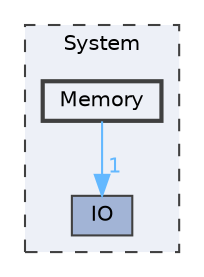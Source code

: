 digraph "Memory"
{
 // LATEX_PDF_SIZE
  bgcolor="transparent";
  edge [fontname=Helvetica,fontsize=10,labelfontname=Helvetica,labelfontsize=10];
  node [fontname=Helvetica,fontsize=10,shape=box,height=0.2,width=0.4];
  compound=true
  subgraph clusterdir_9af51e3826d4f9e80d9103b2de543e84 {
    graph [ bgcolor="#edf0f7", pencolor="grey25", label="System", fontname=Helvetica,fontsize=10 style="filled,dashed", URL="dir_9af51e3826d4f9e80d9103b2de543e84.html",tooltip=""]
  dir_6585f33a0ea7f281ba0139d26289315f [label="IO", fillcolor="#a2b4d6", color="grey25", style="filled", URL="dir_6585f33a0ea7f281ba0139d26289315f.html",tooltip=""];
  dir_c4ccaaca8cbe35d8cff903ff1a25a7a8 [label="Memory", fillcolor="#edf0f7", color="grey25", style="filled,bold", URL="dir_c4ccaaca8cbe35d8cff903ff1a25a7a8.html",tooltip=""];
  }
  dir_c4ccaaca8cbe35d8cff903ff1a25a7a8->dir_6585f33a0ea7f281ba0139d26289315f [headlabel="1", labeldistance=1.5 headhref="dir_000029_000020.html" href="dir_000029_000020.html" color="steelblue1" fontcolor="steelblue1"];
}
